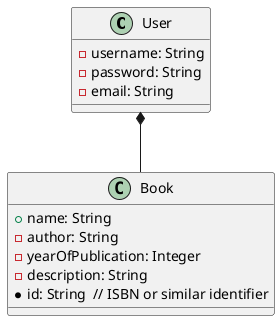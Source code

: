 @startuml
class User {
    - username: String
    - password: String
    - email: String
}

class Book {
    + name: String
    - author: String
    - yearOfPublication: Integer
    - description: String
    * id: String  // ISBN or similar identifier
}

User *-- Book
@enduml